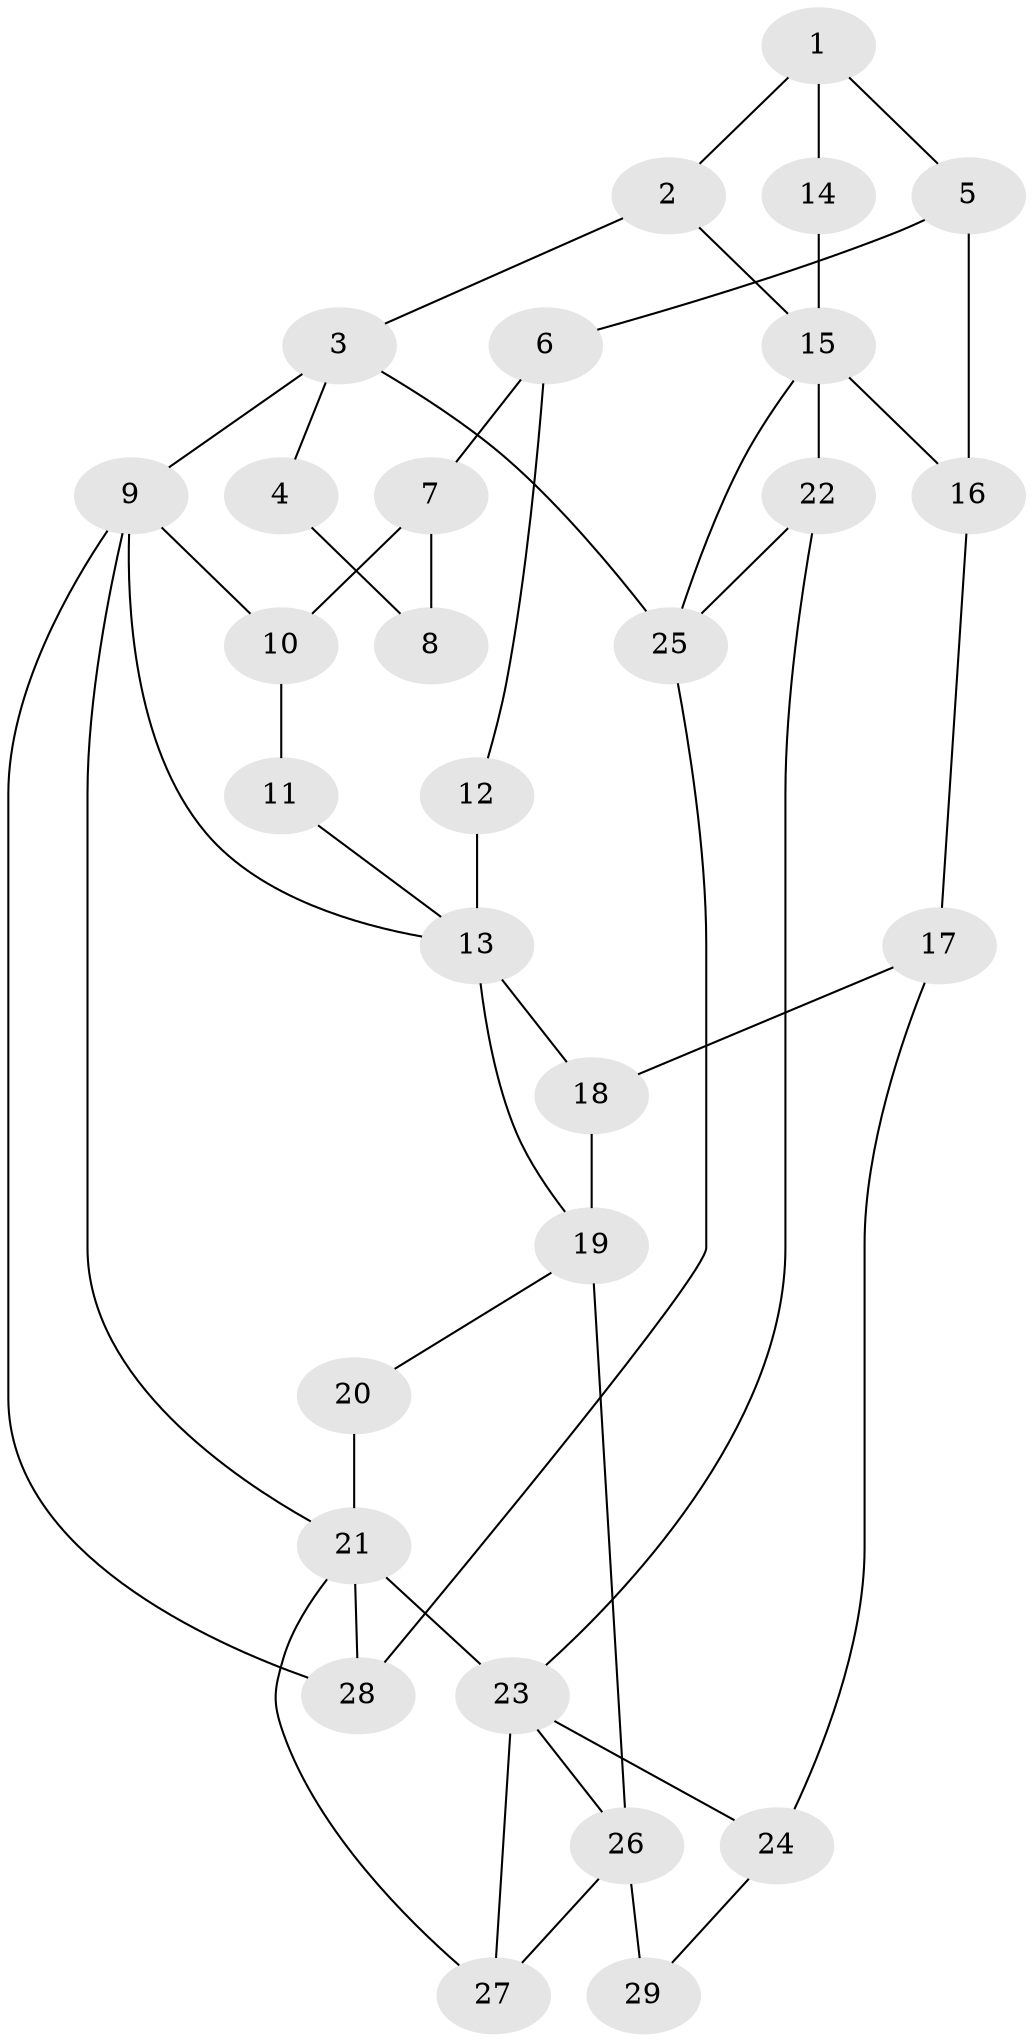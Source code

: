 // original degree distribution, {3: 0.034482758620689655, 5: 0.5172413793103449, 6: 0.20689655172413793, 4: 0.2413793103448276}
// Generated by graph-tools (version 1.1) at 2025/38/03/09/25 02:38:39]
// undirected, 29 vertices, 47 edges
graph export_dot {
graph [start="1"]
  node [color=gray90,style=filled];
  1;
  2;
  3;
  4;
  5;
  6;
  7;
  8;
  9;
  10;
  11;
  12;
  13;
  14;
  15;
  16;
  17;
  18;
  19;
  20;
  21;
  22;
  23;
  24;
  25;
  26;
  27;
  28;
  29;
  1 -- 2 [weight=1.0];
  1 -- 5 [weight=1.0];
  1 -- 14 [weight=2.0];
  2 -- 3 [weight=1.0];
  2 -- 15 [weight=1.0];
  3 -- 4 [weight=1.0];
  3 -- 9 [weight=1.0];
  3 -- 25 [weight=1.0];
  4 -- 8 [weight=1.0];
  5 -- 6 [weight=1.0];
  5 -- 16 [weight=1.0];
  6 -- 7 [weight=1.0];
  6 -- 12 [weight=1.0];
  7 -- 8 [weight=1.0];
  7 -- 10 [weight=1.0];
  9 -- 10 [weight=2.0];
  9 -- 13 [weight=1.0];
  9 -- 21 [weight=1.0];
  9 -- 28 [weight=2.0];
  10 -- 11 [weight=2.0];
  11 -- 13 [weight=1.0];
  12 -- 13 [weight=2.0];
  13 -- 18 [weight=1.0];
  13 -- 19 [weight=1.0];
  14 -- 15 [weight=1.0];
  15 -- 16 [weight=2.0];
  15 -- 22 [weight=1.0];
  15 -- 25 [weight=1.0];
  16 -- 17 [weight=2.0];
  17 -- 18 [weight=1.0];
  17 -- 24 [weight=1.0];
  18 -- 19 [weight=1.0];
  19 -- 20 [weight=1.0];
  19 -- 26 [weight=2.0];
  20 -- 21 [weight=2.0];
  21 -- 23 [weight=1.0];
  21 -- 27 [weight=1.0];
  21 -- 28 [weight=1.0];
  22 -- 23 [weight=1.0];
  22 -- 25 [weight=1.0];
  23 -- 24 [weight=1.0];
  23 -- 26 [weight=1.0];
  23 -- 27 [weight=1.0];
  24 -- 29 [weight=1.0];
  25 -- 28 [weight=1.0];
  26 -- 27 [weight=1.0];
  26 -- 29 [weight=2.0];
}
